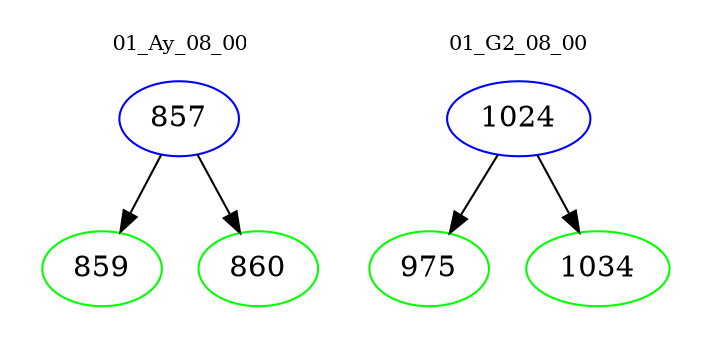 digraph{
subgraph cluster_0 {
color = white
label = "01_Ay_08_00";
fontsize=10;
T0_857 [label="857", color="blue"]
T0_857 -> T0_859 [color="black"]
T0_859 [label="859", color="green"]
T0_857 -> T0_860 [color="black"]
T0_860 [label="860", color="green"]
}
subgraph cluster_1 {
color = white
label = "01_G2_08_00";
fontsize=10;
T1_1024 [label="1024", color="blue"]
T1_1024 -> T1_975 [color="black"]
T1_975 [label="975", color="green"]
T1_1024 -> T1_1034 [color="black"]
T1_1034 [label="1034", color="green"]
}
}
